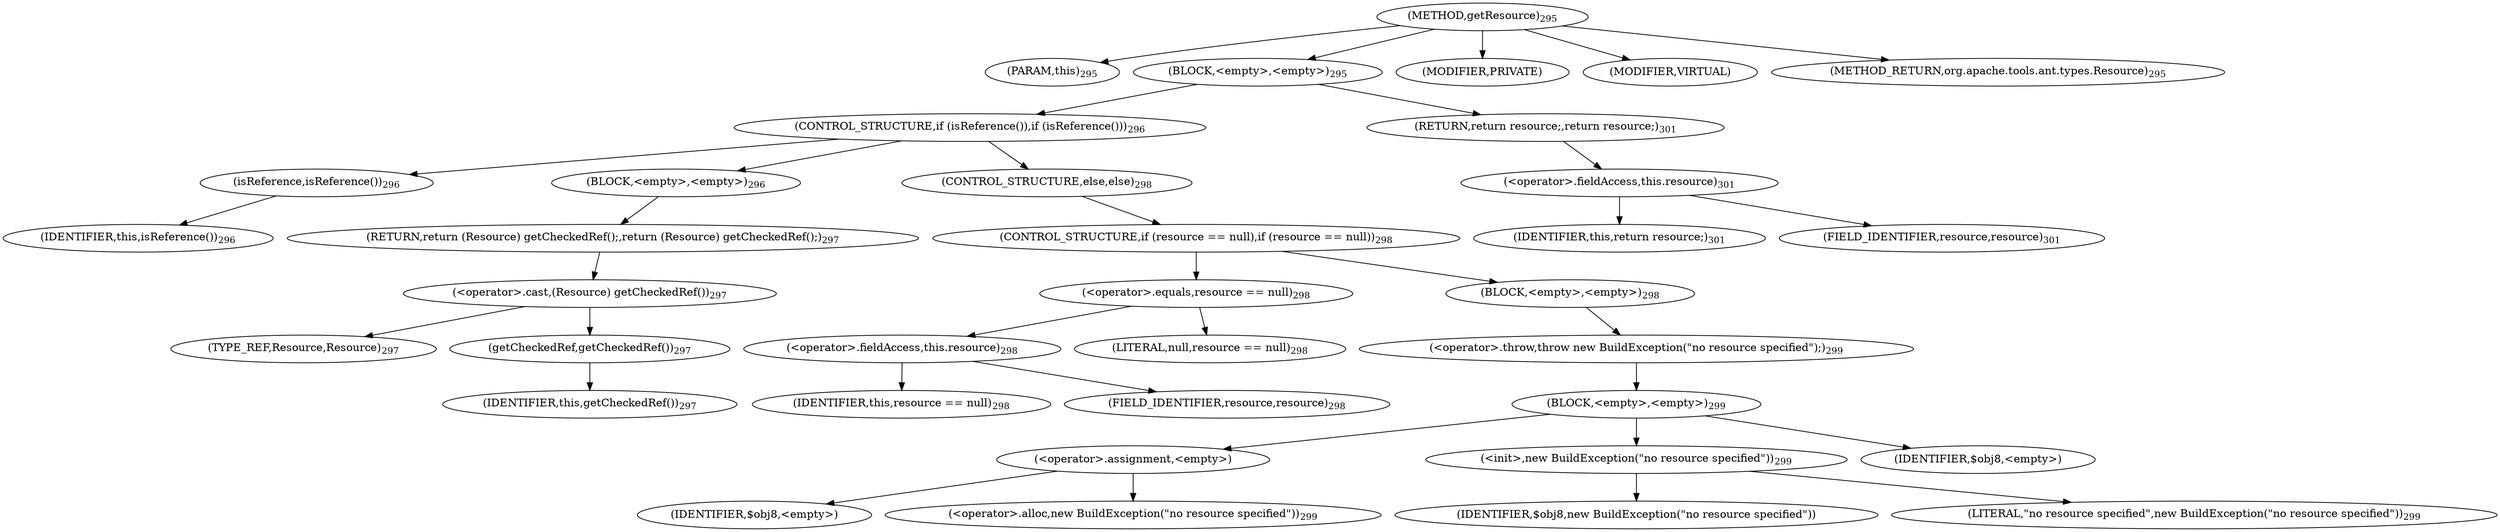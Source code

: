 digraph "getResource" {  
"458" [label = <(METHOD,getResource)<SUB>295</SUB>> ]
"37" [label = <(PARAM,this)<SUB>295</SUB>> ]
"459" [label = <(BLOCK,&lt;empty&gt;,&lt;empty&gt;)<SUB>295</SUB>> ]
"460" [label = <(CONTROL_STRUCTURE,if (isReference()),if (isReference()))<SUB>296</SUB>> ]
"461" [label = <(isReference,isReference())<SUB>296</SUB>> ]
"36" [label = <(IDENTIFIER,this,isReference())<SUB>296</SUB>> ]
"462" [label = <(BLOCK,&lt;empty&gt;,&lt;empty&gt;)<SUB>296</SUB>> ]
"463" [label = <(RETURN,return (Resource) getCheckedRef();,return (Resource) getCheckedRef();)<SUB>297</SUB>> ]
"464" [label = <(&lt;operator&gt;.cast,(Resource) getCheckedRef())<SUB>297</SUB>> ]
"465" [label = <(TYPE_REF,Resource,Resource)<SUB>297</SUB>> ]
"466" [label = <(getCheckedRef,getCheckedRef())<SUB>297</SUB>> ]
"38" [label = <(IDENTIFIER,this,getCheckedRef())<SUB>297</SUB>> ]
"467" [label = <(CONTROL_STRUCTURE,else,else)<SUB>298</SUB>> ]
"468" [label = <(CONTROL_STRUCTURE,if (resource == null),if (resource == null))<SUB>298</SUB>> ]
"469" [label = <(&lt;operator&gt;.equals,resource == null)<SUB>298</SUB>> ]
"470" [label = <(&lt;operator&gt;.fieldAccess,this.resource)<SUB>298</SUB>> ]
"471" [label = <(IDENTIFIER,this,resource == null)<SUB>298</SUB>> ]
"472" [label = <(FIELD_IDENTIFIER,resource,resource)<SUB>298</SUB>> ]
"473" [label = <(LITERAL,null,resource == null)<SUB>298</SUB>> ]
"474" [label = <(BLOCK,&lt;empty&gt;,&lt;empty&gt;)<SUB>298</SUB>> ]
"475" [label = <(&lt;operator&gt;.throw,throw new BuildException(&quot;no resource specified&quot;);)<SUB>299</SUB>> ]
"476" [label = <(BLOCK,&lt;empty&gt;,&lt;empty&gt;)<SUB>299</SUB>> ]
"477" [label = <(&lt;operator&gt;.assignment,&lt;empty&gt;)> ]
"478" [label = <(IDENTIFIER,$obj8,&lt;empty&gt;)> ]
"479" [label = <(&lt;operator&gt;.alloc,new BuildException(&quot;no resource specified&quot;))<SUB>299</SUB>> ]
"480" [label = <(&lt;init&gt;,new BuildException(&quot;no resource specified&quot;))<SUB>299</SUB>> ]
"481" [label = <(IDENTIFIER,$obj8,new BuildException(&quot;no resource specified&quot;))> ]
"482" [label = <(LITERAL,&quot;no resource specified&quot;,new BuildException(&quot;no resource specified&quot;))<SUB>299</SUB>> ]
"483" [label = <(IDENTIFIER,$obj8,&lt;empty&gt;)> ]
"484" [label = <(RETURN,return resource;,return resource;)<SUB>301</SUB>> ]
"485" [label = <(&lt;operator&gt;.fieldAccess,this.resource)<SUB>301</SUB>> ]
"486" [label = <(IDENTIFIER,this,return resource;)<SUB>301</SUB>> ]
"487" [label = <(FIELD_IDENTIFIER,resource,resource)<SUB>301</SUB>> ]
"488" [label = <(MODIFIER,PRIVATE)> ]
"489" [label = <(MODIFIER,VIRTUAL)> ]
"490" [label = <(METHOD_RETURN,org.apache.tools.ant.types.Resource)<SUB>295</SUB>> ]
  "458" -> "37" 
  "458" -> "459" 
  "458" -> "488" 
  "458" -> "489" 
  "458" -> "490" 
  "459" -> "460" 
  "459" -> "484" 
  "460" -> "461" 
  "460" -> "462" 
  "460" -> "467" 
  "461" -> "36" 
  "462" -> "463" 
  "463" -> "464" 
  "464" -> "465" 
  "464" -> "466" 
  "466" -> "38" 
  "467" -> "468" 
  "468" -> "469" 
  "468" -> "474" 
  "469" -> "470" 
  "469" -> "473" 
  "470" -> "471" 
  "470" -> "472" 
  "474" -> "475" 
  "475" -> "476" 
  "476" -> "477" 
  "476" -> "480" 
  "476" -> "483" 
  "477" -> "478" 
  "477" -> "479" 
  "480" -> "481" 
  "480" -> "482" 
  "484" -> "485" 
  "485" -> "486" 
  "485" -> "487" 
}
